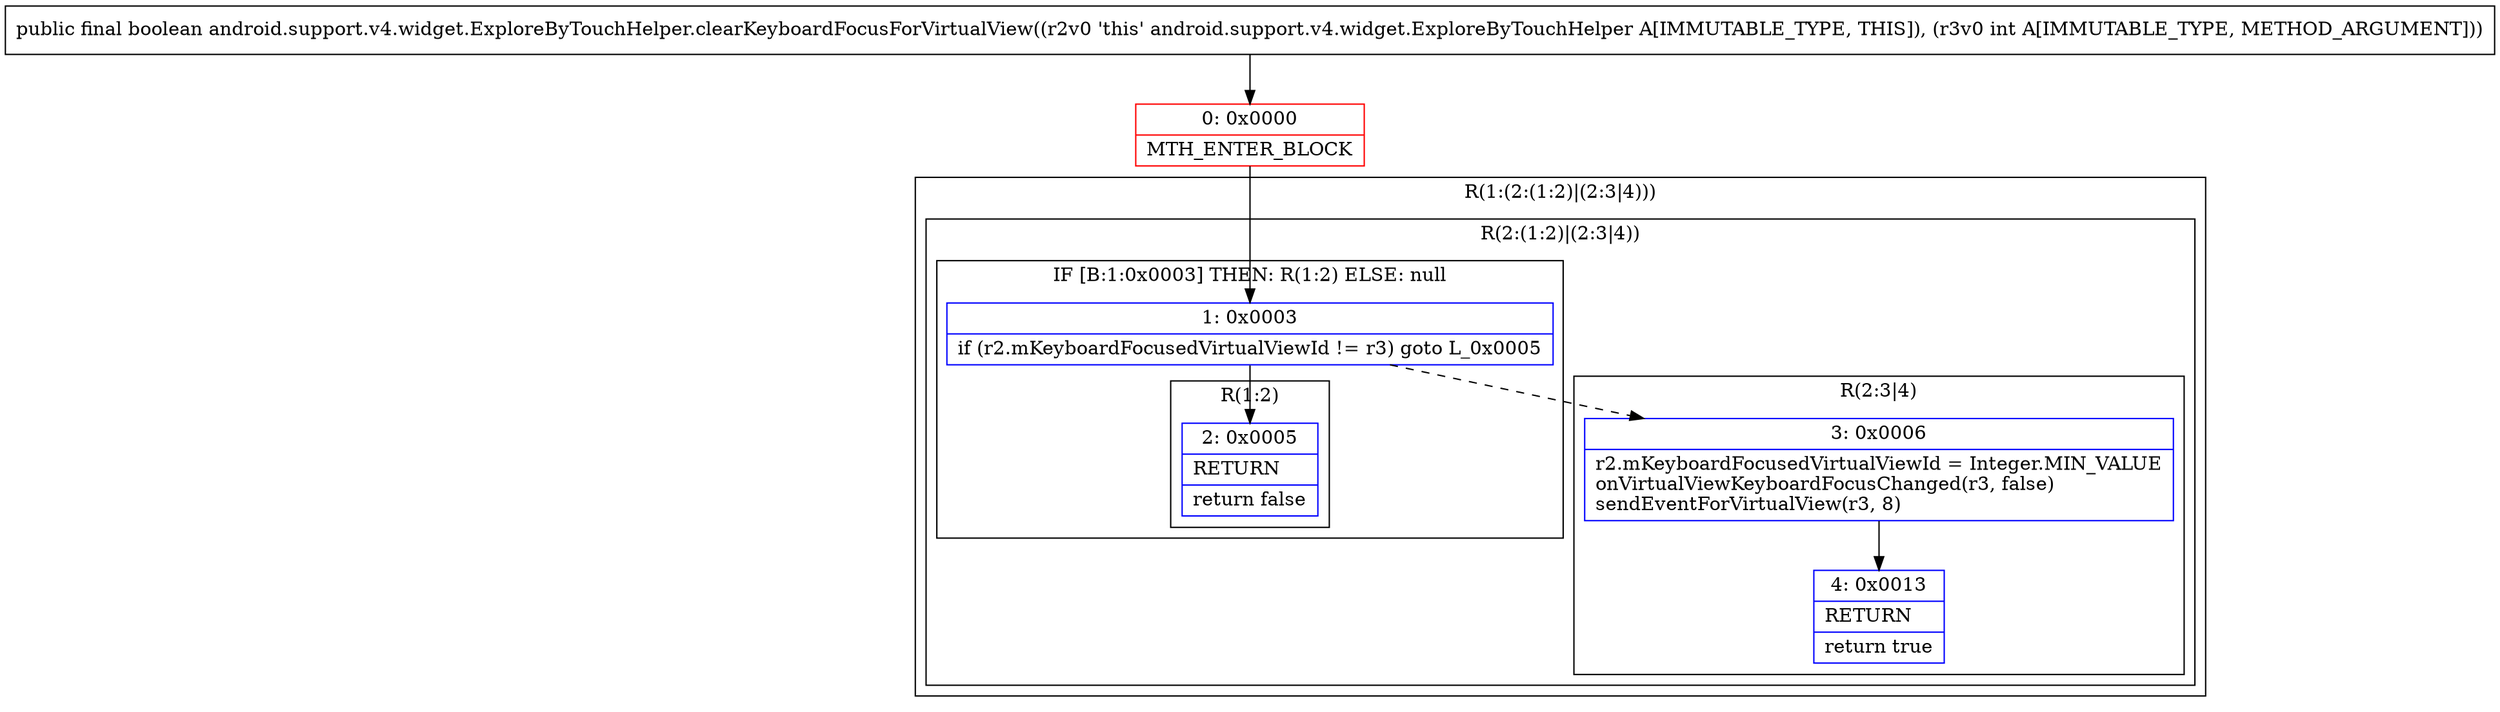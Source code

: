 digraph "CFG forandroid.support.v4.widget.ExploreByTouchHelper.clearKeyboardFocusForVirtualView(I)Z" {
subgraph cluster_Region_832824191 {
label = "R(1:(2:(1:2)|(2:3|4)))";
node [shape=record,color=blue];
subgraph cluster_Region_169408070 {
label = "R(2:(1:2)|(2:3|4))";
node [shape=record,color=blue];
subgraph cluster_IfRegion_240424592 {
label = "IF [B:1:0x0003] THEN: R(1:2) ELSE: null";
node [shape=record,color=blue];
Node_1 [shape=record,label="{1\:\ 0x0003|if (r2.mKeyboardFocusedVirtualViewId != r3) goto L_0x0005\l}"];
subgraph cluster_Region_429326190 {
label = "R(1:2)";
node [shape=record,color=blue];
Node_2 [shape=record,label="{2\:\ 0x0005|RETURN\l|return false\l}"];
}
}
subgraph cluster_Region_931155768 {
label = "R(2:3|4)";
node [shape=record,color=blue];
Node_3 [shape=record,label="{3\:\ 0x0006|r2.mKeyboardFocusedVirtualViewId = Integer.MIN_VALUE\lonVirtualViewKeyboardFocusChanged(r3, false)\lsendEventForVirtualView(r3, 8)\l}"];
Node_4 [shape=record,label="{4\:\ 0x0013|RETURN\l|return true\l}"];
}
}
}
Node_0 [shape=record,color=red,label="{0\:\ 0x0000|MTH_ENTER_BLOCK\l}"];
MethodNode[shape=record,label="{public final boolean android.support.v4.widget.ExploreByTouchHelper.clearKeyboardFocusForVirtualView((r2v0 'this' android.support.v4.widget.ExploreByTouchHelper A[IMMUTABLE_TYPE, THIS]), (r3v0 int A[IMMUTABLE_TYPE, METHOD_ARGUMENT])) }"];
MethodNode -> Node_0;
Node_1 -> Node_2;
Node_1 -> Node_3[style=dashed];
Node_3 -> Node_4;
Node_0 -> Node_1;
}

